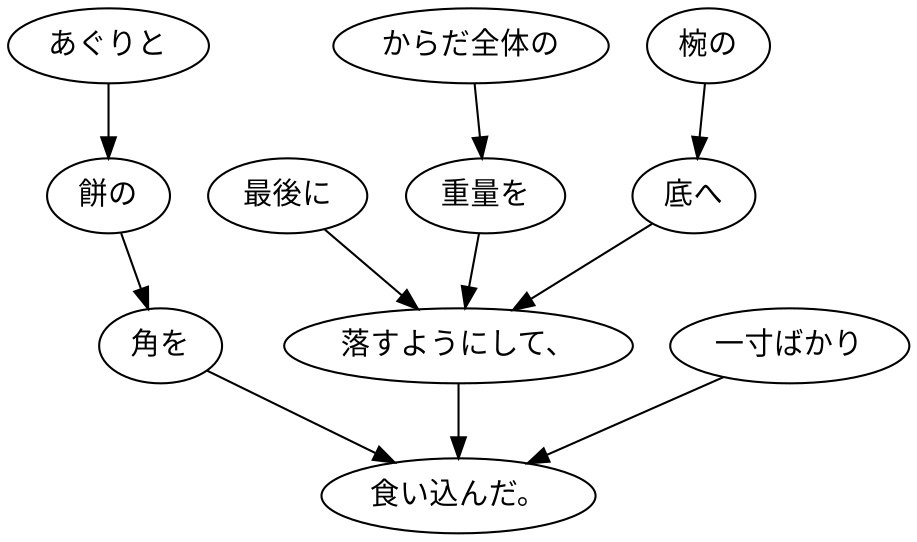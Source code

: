 digraph graph591 {
	node0 [label="最後に"];
	node1 [label="からだ全体の"];
	node2 [label="重量を"];
	node3 [label="椀の"];
	node4 [label="底へ"];
	node5 [label="落すようにして、"];
	node6 [label="あぐりと"];
	node7 [label="餅の"];
	node8 [label="角を"];
	node9 [label="一寸ばかり"];
	node10 [label="食い込んだ。"];
	node0 -> node5;
	node1 -> node2;
	node2 -> node5;
	node3 -> node4;
	node4 -> node5;
	node5 -> node10;
	node6 -> node7;
	node7 -> node8;
	node8 -> node10;
	node9 -> node10;
}
